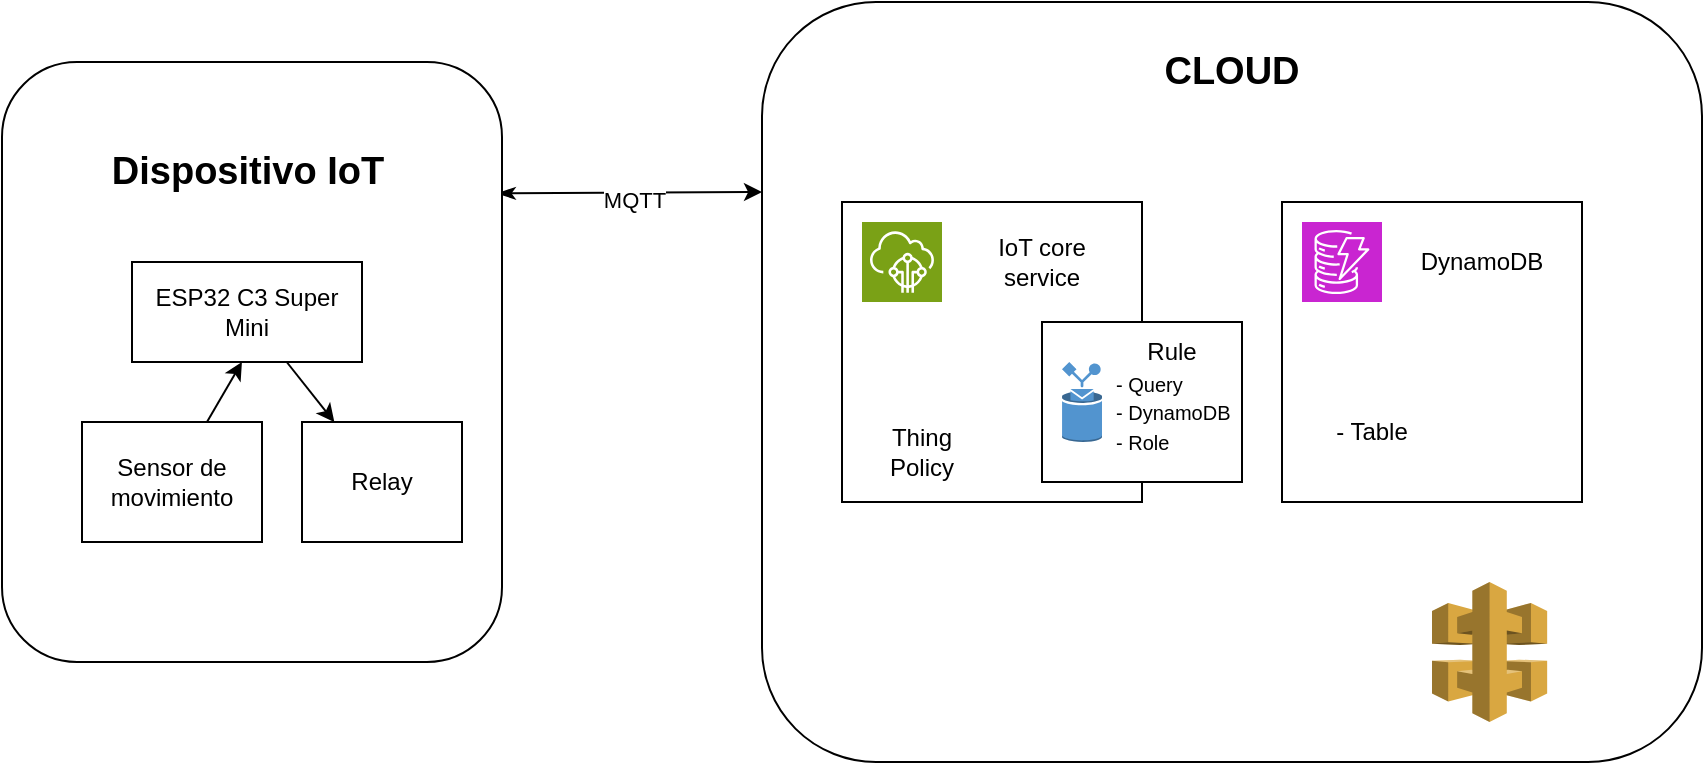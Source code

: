 <mxfile>
    <diagram id="hKZNt5kx38ocXc7-O28E" name="Page-1">
        <mxGraphModel dx="447" dy="820" grid="1" gridSize="10" guides="1" tooltips="1" connect="1" arrows="1" fold="1" page="1" pageScale="1" pageWidth="850" pageHeight="1100" math="0" shadow="0">
            <root>
                <mxCell id="0"/>
                <mxCell id="1" parent="0"/>
                <mxCell id="7" style="edgeStyle=none;html=1;exitX=0.991;exitY=0.219;exitDx=0;exitDy=0;entryX=0;entryY=0.25;entryDx=0;entryDy=0;startArrow=classicThin;startFill=1;exitPerimeter=0;" edge="1" parent="1" source="2" target="10">
                    <mxGeometry relative="1" as="geometry">
                        <mxPoint x="290" y="255" as="targetPoint"/>
                    </mxGeometry>
                </mxCell>
                <mxCell id="12" value="MQTT" style="edgeLabel;html=1;align=center;verticalAlign=middle;resizable=0;points=[];" vertex="1" connectable="0" parent="7">
                    <mxGeometry x="0.025" y="-3" relative="1" as="geometry">
                        <mxPoint as="offset"/>
                    </mxGeometry>
                </mxCell>
                <mxCell id="2" value="" style="rounded=1;whiteSpace=wrap;html=1;" vertex="1" parent="1">
                    <mxGeometry x="30" y="180" width="250" height="300" as="geometry"/>
                </mxCell>
                <mxCell id="8" value="" style="edgeStyle=none;html=1;" edge="1" parent="1" source="3" target="5">
                    <mxGeometry relative="1" as="geometry"/>
                </mxCell>
                <mxCell id="3" value="ESP32 C3 Super Mini" style="rounded=0;whiteSpace=wrap;html=1;" vertex="1" parent="1">
                    <mxGeometry x="95" y="280" width="115" height="50" as="geometry"/>
                </mxCell>
                <mxCell id="9" value="" style="edgeStyle=none;html=1;entryX=0.478;entryY=1;entryDx=0;entryDy=0;entryPerimeter=0;" edge="1" parent="1" source="4" target="3">
                    <mxGeometry relative="1" as="geometry"/>
                </mxCell>
                <mxCell id="4" value="Sensor de movimiento" style="rounded=0;whiteSpace=wrap;html=1;" vertex="1" parent="1">
                    <mxGeometry x="70" y="360" width="90" height="60" as="geometry"/>
                </mxCell>
                <mxCell id="5" value="Relay" style="rounded=0;whiteSpace=wrap;html=1;" vertex="1" parent="1">
                    <mxGeometry x="180" y="360" width="80" height="60" as="geometry"/>
                </mxCell>
                <mxCell id="6" value="&lt;b&gt;&lt;font style=&quot;font-size: 19px;&quot;&gt;Dispositivo IoT&lt;/font&gt;&lt;/b&gt;" style="text;html=1;align=center;verticalAlign=middle;whiteSpace=wrap;rounded=0;" vertex="1" parent="1">
                    <mxGeometry x="77.5" y="220" width="150" height="30" as="geometry"/>
                </mxCell>
                <mxCell id="10" value="" style="rounded=1;whiteSpace=wrap;html=1;" vertex="1" parent="1">
                    <mxGeometry x="410" y="150" width="470" height="380" as="geometry"/>
                </mxCell>
                <mxCell id="11" value="&lt;b&gt;&lt;font style=&quot;font-size: 19px;&quot;&gt;CLOUD&lt;/font&gt;&lt;/b&gt;" style="text;html=1;align=center;verticalAlign=middle;whiteSpace=wrap;rounded=0;" vertex="1" parent="1">
                    <mxGeometry x="570" y="170" width="150" height="30" as="geometry"/>
                </mxCell>
                <mxCell id="13" value="" style="whiteSpace=wrap;html=1;aspect=fixed;" vertex="1" parent="1">
                    <mxGeometry x="450" y="250" width="150" height="150" as="geometry"/>
                </mxCell>
                <mxCell id="14" value="" style="sketch=0;points=[[0,0,0],[0.25,0,0],[0.5,0,0],[0.75,0,0],[1,0,0],[0,1,0],[0.25,1,0],[0.5,1,0],[0.75,1,0],[1,1,0],[0,0.25,0],[0,0.5,0],[0,0.75,0],[1,0.25,0],[1,0.5,0],[1,0.75,0]];outlineConnect=0;fontColor=#232F3E;fillColor=#7AA116;strokeColor=#ffffff;dashed=0;verticalLabelPosition=bottom;verticalAlign=top;align=center;html=1;fontSize=12;fontStyle=0;aspect=fixed;shape=mxgraph.aws4.resourceIcon;resIcon=mxgraph.aws4.iot_core;" vertex="1" parent="1">
                    <mxGeometry x="460" y="260" width="40" height="40" as="geometry"/>
                </mxCell>
                <mxCell id="15" value="IoT core service" style="text;html=1;align=center;verticalAlign=middle;whiteSpace=wrap;rounded=0;" vertex="1" parent="1">
                    <mxGeometry x="520" y="265" width="60" height="30" as="geometry"/>
                </mxCell>
                <mxCell id="16" value="Thing&lt;div&gt;Policy&lt;/div&gt;" style="text;html=1;align=center;verticalAlign=middle;whiteSpace=wrap;rounded=0;" vertex="1" parent="1">
                    <mxGeometry x="460" y="360" width="60" height="30" as="geometry"/>
                </mxCell>
                <mxCell id="17" value="" style="rounded=0;whiteSpace=wrap;html=1;" vertex="1" parent="1">
                    <mxGeometry x="550" y="310" width="100" height="80" as="geometry"/>
                </mxCell>
                <mxCell id="18" value="" style="outlineConnect=0;dashed=0;verticalLabelPosition=bottom;verticalAlign=top;align=center;html=1;shape=mxgraph.aws3.rule;fillColor=#5294CF;gradientColor=none;" vertex="1" parent="1">
                    <mxGeometry x="560" y="330" width="20" height="40" as="geometry"/>
                </mxCell>
                <mxCell id="19" value="Rule" style="text;html=1;align=center;verticalAlign=middle;whiteSpace=wrap;rounded=0;" vertex="1" parent="1">
                    <mxGeometry x="585" y="310" width="60" height="30" as="geometry"/>
                </mxCell>
                <mxCell id="20" value="&lt;font style=&quot;font-size: 10px;&quot;&gt;- Query&lt;/font&gt;&lt;div&gt;&lt;font style=&quot;font-size: 10px;&quot;&gt;- DynamoDB&lt;/font&gt;&lt;/div&gt;&lt;div&gt;&lt;font style=&quot;font-size: 10px;&quot;&gt;- Role&lt;/font&gt;&lt;/div&gt;" style="text;html=1;align=left;verticalAlign=middle;whiteSpace=wrap;rounded=0;" vertex="1" parent="1">
                    <mxGeometry x="585" y="340" width="60" height="30" as="geometry"/>
                </mxCell>
                <mxCell id="21" value="" style="whiteSpace=wrap;html=1;aspect=fixed;" vertex="1" parent="1">
                    <mxGeometry x="670" y="250" width="150" height="150" as="geometry"/>
                </mxCell>
                <mxCell id="23" value="" style="sketch=0;points=[[0,0,0],[0.25,0,0],[0.5,0,0],[0.75,0,0],[1,0,0],[0,1,0],[0.25,1,0],[0.5,1,0],[0.75,1,0],[1,1,0],[0,0.25,0],[0,0.5,0],[0,0.75,0],[1,0.25,0],[1,0.5,0],[1,0.75,0]];outlineConnect=0;fontColor=#232F3E;fillColor=#C925D1;strokeColor=#ffffff;dashed=0;verticalLabelPosition=bottom;verticalAlign=top;align=center;html=1;fontSize=12;fontStyle=0;aspect=fixed;shape=mxgraph.aws4.resourceIcon;resIcon=mxgraph.aws4.dynamodb;" vertex="1" parent="1">
                    <mxGeometry x="680" y="260" width="40" height="40" as="geometry"/>
                </mxCell>
                <mxCell id="24" value="DynamoDB" style="text;html=1;align=center;verticalAlign=middle;whiteSpace=wrap;rounded=0;" vertex="1" parent="1">
                    <mxGeometry x="740" y="265" width="60" height="30" as="geometry"/>
                </mxCell>
                <mxCell id="25" value="- Table" style="text;html=1;align=center;verticalAlign=middle;whiteSpace=wrap;rounded=0;" vertex="1" parent="1">
                    <mxGeometry x="685" y="350" width="60" height="30" as="geometry"/>
                </mxCell>
                <mxCell id="26" value="" style="outlineConnect=0;dashed=0;verticalLabelPosition=bottom;verticalAlign=top;align=center;html=1;shape=mxgraph.aws3.api_gateway;fillColor=#D9A741;gradientColor=none;" vertex="1" parent="1">
                    <mxGeometry x="745" y="440" width="57.58" height="70" as="geometry"/>
                </mxCell>
            </root>
        </mxGraphModel>
    </diagram>
</mxfile>